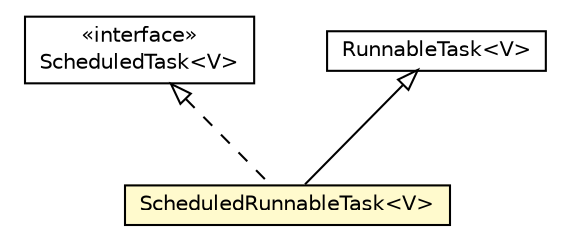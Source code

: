 #!/usr/local/bin/dot
#
# Class diagram 
# Generated by UMLGraph version R5_6-24-gf6e263 (http://www.umlgraph.org/)
#

digraph G {
	edge [fontname="Helvetica",fontsize=10,labelfontname="Helvetica",labelfontsize=10];
	node [fontname="Helvetica",fontsize=10,shape=plaintext];
	nodesep=0.25;
	ranksep=0.5;
	// com.orientechnologies.common.concur.executors.SubScheduledExecutorService.ScheduledTask<V>
	c7907382 [label=<<table title="com.orientechnologies.common.concur.executors.SubScheduledExecutorService.ScheduledTask" border="0" cellborder="1" cellspacing="0" cellpadding="2" port="p" href="./SubScheduledExecutorService.ScheduledTask.html">
		<tr><td><table border="0" cellspacing="0" cellpadding="1">
<tr><td align="center" balign="center"> &#171;interface&#187; </td></tr>
<tr><td align="center" balign="center"> ScheduledTask&lt;V&gt; </td></tr>
		</table></td></tr>
		</table>>, URL="./SubScheduledExecutorService.ScheduledTask.html", fontname="Helvetica", fontcolor="black", fontsize=10.0];
	// com.orientechnologies.common.concur.executors.SubScheduledExecutorService.ScheduledRunnableTask<V>
	c7907383 [label=<<table title="com.orientechnologies.common.concur.executors.SubScheduledExecutorService.ScheduledRunnableTask" border="0" cellborder="1" cellspacing="0" cellpadding="2" port="p" bgcolor="lemonChiffon" href="./SubScheduledExecutorService.ScheduledRunnableTask.html">
		<tr><td><table border="0" cellspacing="0" cellpadding="1">
<tr><td align="center" balign="center"> ScheduledRunnableTask&lt;V&gt; </td></tr>
		</table></td></tr>
		</table>>, URL="./SubScheduledExecutorService.ScheduledRunnableTask.html", fontname="Helvetica", fontcolor="black", fontsize=10.0];
	// com.orientechnologies.common.concur.executors.SubExecutorService.RunnableTask<V>
	c7907387 [label=<<table title="com.orientechnologies.common.concur.executors.SubExecutorService.RunnableTask" border="0" cellborder="1" cellspacing="0" cellpadding="2" port="p" href="./SubExecutorService.RunnableTask.html">
		<tr><td><table border="0" cellspacing="0" cellpadding="1">
<tr><td align="center" balign="center"> RunnableTask&lt;V&gt; </td></tr>
		</table></td></tr>
		</table>>, URL="./SubExecutorService.RunnableTask.html", fontname="Helvetica", fontcolor="black", fontsize=10.0];
	//com.orientechnologies.common.concur.executors.SubScheduledExecutorService.ScheduledRunnableTask<V> extends com.orientechnologies.common.concur.executors.SubExecutorService.RunnableTask<V>
	c7907387:p -> c7907383:p [dir=back,arrowtail=empty];
	//com.orientechnologies.common.concur.executors.SubScheduledExecutorService.ScheduledRunnableTask<V> implements com.orientechnologies.common.concur.executors.SubScheduledExecutorService.ScheduledTask<V>
	c7907382:p -> c7907383:p [dir=back,arrowtail=empty,style=dashed];
}

